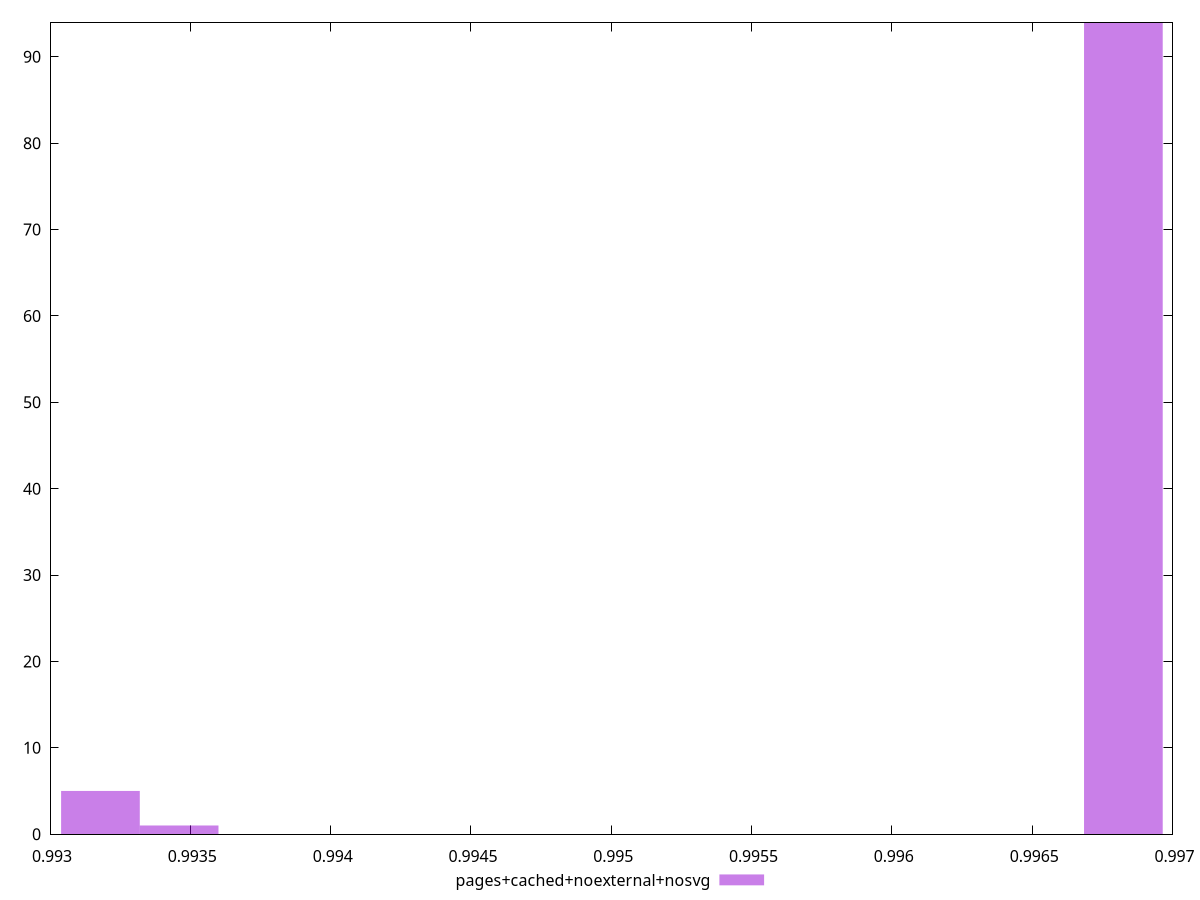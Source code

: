 $_pagesCachedNoexternalNosvg <<EOF
0.9968249670614677 94
0.9931797562114539 5
0.9934601570460704 1
EOF
set key outside below
set terminal pngcairo
set output "report_00004_2020-11-02T20-21-41.718Z/first-cpu-idle/pages+cached+noexternal+nosvg//hist.png"
set yrange [0:94]
set boxwidth 0.00028040083461644663
set style fill transparent solid 0.5 noborder
plot $_pagesCachedNoexternalNosvg title "pages+cached+noexternal+nosvg" with boxes ,